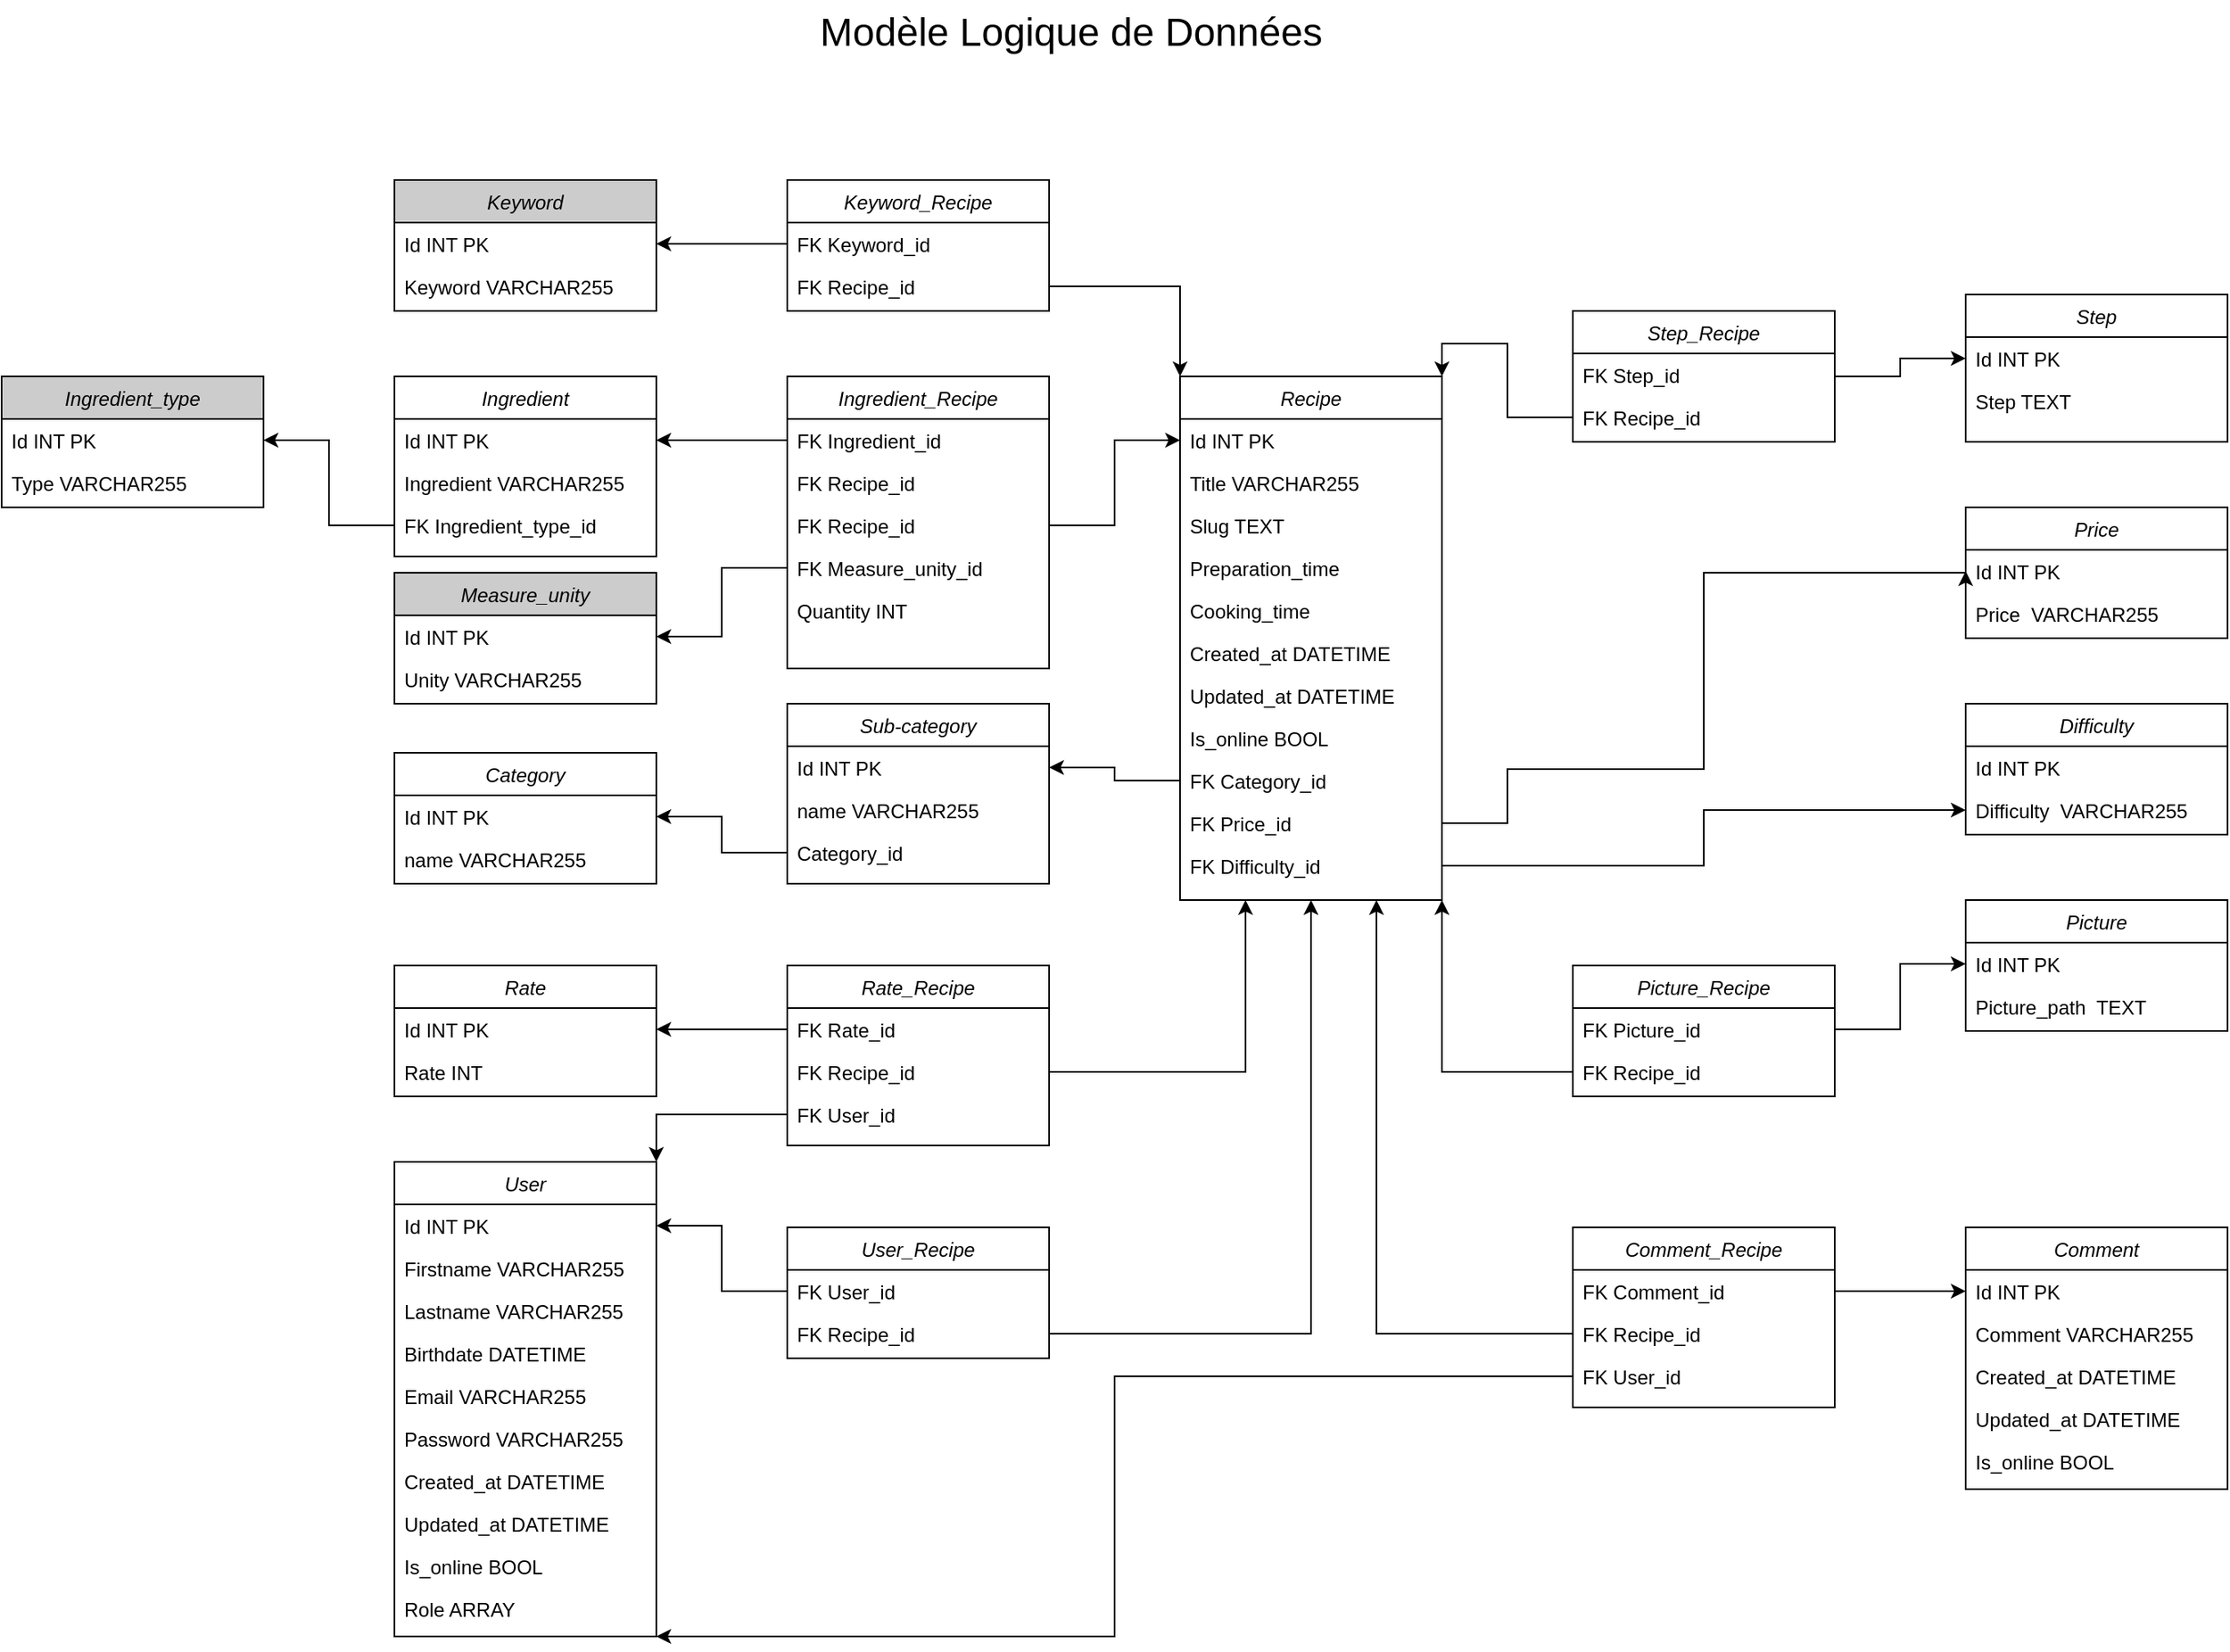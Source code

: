 <mxfile version="20.4.0" type="device"><diagram id="C5RBs43oDa-KdzZeNtuy" name="Page-1"><mxGraphModel dx="1356" dy="773" grid="1" gridSize="10" guides="1" tooltips="1" connect="1" arrows="1" fold="1" page="1" pageScale="1" pageWidth="1654" pageHeight="1169" math="0" shadow="0"><root><mxCell id="WIyWlLk6GJQsqaUBKTNV-0"/><mxCell id="WIyWlLk6GJQsqaUBKTNV-1" parent="WIyWlLk6GJQsqaUBKTNV-0"/><mxCell id="zkfFHV4jXpPFQw0GAbJ--0" value="Recipe" style="swimlane;fontStyle=2;align=center;verticalAlign=top;childLayout=stackLayout;horizontal=1;startSize=26;horizontalStack=0;resizeParent=1;resizeLast=0;collapsible=1;marginBottom=0;rounded=0;shadow=0;strokeWidth=1;" parent="WIyWlLk6GJQsqaUBKTNV-1" vertex="1"><mxGeometry x="867" y="260" width="160" height="320" as="geometry"><mxRectangle x="230" y="140" width="160" height="26" as="alternateBounds"/></mxGeometry></mxCell><mxCell id="zkfFHV4jXpPFQw0GAbJ--1" value="Id INT PK" style="text;align=left;verticalAlign=top;spacingLeft=4;spacingRight=4;overflow=hidden;rotatable=0;points=[[0,0.5],[1,0.5]];portConstraint=eastwest;" parent="zkfFHV4jXpPFQw0GAbJ--0" vertex="1"><mxGeometry y="26" width="160" height="26" as="geometry"/></mxCell><mxCell id="zkfFHV4jXpPFQw0GAbJ--2" value="Title VARCHAR255" style="text;align=left;verticalAlign=top;spacingLeft=4;spacingRight=4;overflow=hidden;rotatable=0;points=[[0,0.5],[1,0.5]];portConstraint=eastwest;rounded=0;shadow=0;html=0;" parent="zkfFHV4jXpPFQw0GAbJ--0" vertex="1"><mxGeometry y="52" width="160" height="26" as="geometry"/></mxCell><mxCell id="VMoItzBh297p-MbwALzk-0" value="Slug TEXT" style="text;align=left;verticalAlign=top;spacingLeft=4;spacingRight=4;overflow=hidden;rotatable=0;points=[[0,0.5],[1,0.5]];portConstraint=eastwest;rounded=0;shadow=0;html=0;" parent="zkfFHV4jXpPFQw0GAbJ--0" vertex="1"><mxGeometry y="78" width="160" height="26" as="geometry"/></mxCell><mxCell id="zkfFHV4jXpPFQw0GAbJ--3" value="Preparation_time" style="text;align=left;verticalAlign=top;spacingLeft=4;spacingRight=4;overflow=hidden;rotatable=0;points=[[0,0.5],[1,0.5]];portConstraint=eastwest;rounded=0;shadow=0;html=0;" parent="zkfFHV4jXpPFQw0GAbJ--0" vertex="1"><mxGeometry y="104" width="160" height="26" as="geometry"/></mxCell><mxCell id="2v7xpJXq7We-tKuu-vp9-10" value="Cooking_time&#10;" style="text;align=left;verticalAlign=top;spacingLeft=4;spacingRight=4;overflow=hidden;rotatable=0;points=[[0,0.5],[1,0.5]];portConstraint=eastwest;rounded=0;shadow=0;html=0;" parent="zkfFHV4jXpPFQw0GAbJ--0" vertex="1"><mxGeometry y="130" width="160" height="26" as="geometry"/></mxCell><mxCell id="zkfFHV4jXpPFQw0GAbJ--5" value="Created_at DATETIME" style="text;align=left;verticalAlign=top;spacingLeft=4;spacingRight=4;overflow=hidden;rotatable=0;points=[[0,0.5],[1,0.5]];portConstraint=eastwest;" parent="zkfFHV4jXpPFQw0GAbJ--0" vertex="1"><mxGeometry y="156" width="160" height="26" as="geometry"/></mxCell><mxCell id="K1oTixcRRgRi8YpfYjqn-0" value="Updated_at DATETIME" style="text;align=left;verticalAlign=top;spacingLeft=4;spacingRight=4;overflow=hidden;rotatable=0;points=[[0,0.5],[1,0.5]];portConstraint=eastwest;" parent="zkfFHV4jXpPFQw0GAbJ--0" vertex="1"><mxGeometry y="182" width="160" height="26" as="geometry"/></mxCell><mxCell id="K1oTixcRRgRi8YpfYjqn-1" value="Is_online BOOL" style="text;align=left;verticalAlign=top;spacingLeft=4;spacingRight=4;overflow=hidden;rotatable=0;points=[[0,0.5],[1,0.5]];portConstraint=eastwest;rounded=0;shadow=0;html=0;" parent="zkfFHV4jXpPFQw0GAbJ--0" vertex="1"><mxGeometry y="208" width="160" height="26" as="geometry"/></mxCell><mxCell id="K1oTixcRRgRi8YpfYjqn-5" value="FK Category_id" style="text;align=left;verticalAlign=top;spacingLeft=4;spacingRight=4;overflow=hidden;rotatable=0;points=[[0,0.5],[1,0.5]];portConstraint=eastwest;rounded=0;shadow=0;html=0;" parent="zkfFHV4jXpPFQw0GAbJ--0" vertex="1"><mxGeometry y="234" width="160" height="26" as="geometry"/></mxCell><mxCell id="K1oTixcRRgRi8YpfYjqn-4" value="FK Price_id" style="text;align=left;verticalAlign=top;spacingLeft=4;spacingRight=4;overflow=hidden;rotatable=0;points=[[0,0.5],[1,0.5]];portConstraint=eastwest;rounded=0;shadow=0;html=0;" parent="zkfFHV4jXpPFQw0GAbJ--0" vertex="1"><mxGeometry y="260" width="160" height="26" as="geometry"/></mxCell><mxCell id="VMoItzBh297p-MbwALzk-6" value="FK Difficulty_id" style="text;align=left;verticalAlign=top;spacingLeft=4;spacingRight=4;overflow=hidden;rotatable=0;points=[[0,0.5],[1,0.5]];portConstraint=eastwest;rounded=0;shadow=0;html=0;" parent="zkfFHV4jXpPFQw0GAbJ--0" vertex="1"><mxGeometry y="286" width="160" height="26" as="geometry"/></mxCell><mxCell id="K1oTixcRRgRi8YpfYjqn-6" value="Sub-category" style="swimlane;fontStyle=2;align=center;verticalAlign=top;childLayout=stackLayout;horizontal=1;startSize=26;horizontalStack=0;resizeParent=1;resizeLast=0;collapsible=1;marginBottom=0;rounded=0;shadow=0;strokeWidth=1;" parent="WIyWlLk6GJQsqaUBKTNV-1" vertex="1"><mxGeometry x="627" y="460" width="160" height="110" as="geometry"><mxRectangle x="230" y="140" width="160" height="26" as="alternateBounds"/></mxGeometry></mxCell><mxCell id="K1oTixcRRgRi8YpfYjqn-7" value="Id INT PK" style="text;align=left;verticalAlign=top;spacingLeft=4;spacingRight=4;overflow=hidden;rotatable=0;points=[[0,0.5],[1,0.5]];portConstraint=eastwest;" parent="K1oTixcRRgRi8YpfYjqn-6" vertex="1"><mxGeometry y="26" width="160" height="26" as="geometry"/></mxCell><mxCell id="K1oTixcRRgRi8YpfYjqn-8" value="name VARCHAR255" style="text;align=left;verticalAlign=top;spacingLeft=4;spacingRight=4;overflow=hidden;rotatable=0;points=[[0,0.5],[1,0.5]];portConstraint=eastwest;rounded=0;shadow=0;html=0;" parent="K1oTixcRRgRi8YpfYjqn-6" vertex="1"><mxGeometry y="52" width="160" height="26" as="geometry"/></mxCell><mxCell id="VMoItzBh297p-MbwALzk-8" value="Category_id" style="text;align=left;verticalAlign=top;spacingLeft=4;spacingRight=4;overflow=hidden;rotatable=0;points=[[0,0.5],[1,0.5]];portConstraint=eastwest;rounded=0;shadow=0;html=0;" parent="K1oTixcRRgRi8YpfYjqn-6" vertex="1"><mxGeometry y="78" width="160" height="26" as="geometry"/></mxCell><mxCell id="K1oTixcRRgRi8YpfYjqn-15" value="Step" style="swimlane;fontStyle=2;align=center;verticalAlign=top;childLayout=stackLayout;horizontal=1;startSize=26;horizontalStack=0;resizeParent=1;resizeLast=0;collapsible=1;marginBottom=0;rounded=0;shadow=0;strokeWidth=1;" parent="WIyWlLk6GJQsqaUBKTNV-1" vertex="1"><mxGeometry x="1347" y="210" width="160" height="90" as="geometry"><mxRectangle x="230" y="140" width="160" height="26" as="alternateBounds"/></mxGeometry></mxCell><mxCell id="K1oTixcRRgRi8YpfYjqn-16" value="Id INT PK" style="text;align=left;verticalAlign=top;spacingLeft=4;spacingRight=4;overflow=hidden;rotatable=0;points=[[0,0.5],[1,0.5]];portConstraint=eastwest;" parent="K1oTixcRRgRi8YpfYjqn-15" vertex="1"><mxGeometry y="26" width="160" height="26" as="geometry"/></mxCell><mxCell id="K1oTixcRRgRi8YpfYjqn-17" value="Step TEXT" style="text;align=left;verticalAlign=top;spacingLeft=4;spacingRight=4;overflow=hidden;rotatable=0;points=[[0,0.5],[1,0.5]];portConstraint=eastwest;rounded=0;shadow=0;html=0;" parent="K1oTixcRRgRi8YpfYjqn-15" vertex="1"><mxGeometry y="52" width="160" height="26" as="geometry"/></mxCell><mxCell id="K1oTixcRRgRi8YpfYjqn-20" value="Keyword" style="swimlane;fontStyle=2;align=center;verticalAlign=top;childLayout=stackLayout;horizontal=1;startSize=26;horizontalStack=0;resizeParent=1;resizeLast=0;collapsible=1;marginBottom=0;rounded=0;shadow=0;strokeWidth=1;fillColor=#CCCCCC;" parent="WIyWlLk6GJQsqaUBKTNV-1" vertex="1"><mxGeometry x="387" y="140" width="160" height="80" as="geometry"><mxRectangle x="230" y="140" width="160" height="26" as="alternateBounds"/></mxGeometry></mxCell><mxCell id="K1oTixcRRgRi8YpfYjqn-21" value="Id INT PK" style="text;align=left;verticalAlign=top;spacingLeft=4;spacingRight=4;overflow=hidden;rotatable=0;points=[[0,0.5],[1,0.5]];portConstraint=eastwest;" parent="K1oTixcRRgRi8YpfYjqn-20" vertex="1"><mxGeometry y="26" width="160" height="26" as="geometry"/></mxCell><mxCell id="K1oTixcRRgRi8YpfYjqn-22" value="Keyword VARCHAR255" style="text;align=left;verticalAlign=top;spacingLeft=4;spacingRight=4;overflow=hidden;rotatable=0;points=[[0,0.5],[1,0.5]];portConstraint=eastwest;rounded=0;shadow=0;html=0;" parent="K1oTixcRRgRi8YpfYjqn-20" vertex="1"><mxGeometry y="52" width="160" height="26" as="geometry"/></mxCell><mxCell id="K1oTixcRRgRi8YpfYjqn-25" value="Comment" style="swimlane;fontStyle=2;align=center;verticalAlign=top;childLayout=stackLayout;horizontal=1;startSize=26;horizontalStack=0;resizeParent=1;resizeLast=0;collapsible=1;marginBottom=0;rounded=0;shadow=0;strokeWidth=1;" parent="WIyWlLk6GJQsqaUBKTNV-1" vertex="1"><mxGeometry x="1347" y="780" width="160" height="160" as="geometry"><mxRectangle x="230" y="140" width="160" height="26" as="alternateBounds"/></mxGeometry></mxCell><mxCell id="K1oTixcRRgRi8YpfYjqn-26" value="Id INT PK" style="text;align=left;verticalAlign=top;spacingLeft=4;spacingRight=4;overflow=hidden;rotatable=0;points=[[0,0.5],[1,0.5]];portConstraint=eastwest;" parent="K1oTixcRRgRi8YpfYjqn-25" vertex="1"><mxGeometry y="26" width="160" height="26" as="geometry"/></mxCell><mxCell id="K1oTixcRRgRi8YpfYjqn-27" value="Comment VARCHAR255" style="text;align=left;verticalAlign=top;spacingLeft=4;spacingRight=4;overflow=hidden;rotatable=0;points=[[0,0.5],[1,0.5]];portConstraint=eastwest;rounded=0;shadow=0;html=0;" parent="K1oTixcRRgRi8YpfYjqn-25" vertex="1"><mxGeometry y="52" width="160" height="26" as="geometry"/></mxCell><mxCell id="K1oTixcRRgRi8YpfYjqn-28" value="Created_at DATETIME" style="text;align=left;verticalAlign=top;spacingLeft=4;spacingRight=4;overflow=hidden;rotatable=0;points=[[0,0.5],[1,0.5]];portConstraint=eastwest;" parent="K1oTixcRRgRi8YpfYjqn-25" vertex="1"><mxGeometry y="78" width="160" height="26" as="geometry"/></mxCell><mxCell id="K1oTixcRRgRi8YpfYjqn-29" value="Updated_at DATETIME" style="text;align=left;verticalAlign=top;spacingLeft=4;spacingRight=4;overflow=hidden;rotatable=0;points=[[0,0.5],[1,0.5]];portConstraint=eastwest;" parent="K1oTixcRRgRi8YpfYjqn-25" vertex="1"><mxGeometry y="104" width="160" height="26" as="geometry"/></mxCell><mxCell id="K1oTixcRRgRi8YpfYjqn-30" value="Is_online BOOL" style="text;align=left;verticalAlign=top;spacingLeft=4;spacingRight=4;overflow=hidden;rotatable=0;points=[[0,0.5],[1,0.5]];portConstraint=eastwest;" parent="K1oTixcRRgRi8YpfYjqn-25" vertex="1"><mxGeometry y="130" width="160" height="26" as="geometry"/></mxCell><mxCell id="on7SbUtGpIWwXK4uI-_y-0" value="User" style="swimlane;fontStyle=2;align=center;verticalAlign=top;childLayout=stackLayout;horizontal=1;startSize=26;horizontalStack=0;resizeParent=1;resizeLast=0;collapsible=1;marginBottom=0;rounded=0;shadow=0;strokeWidth=1;" parent="WIyWlLk6GJQsqaUBKTNV-1" vertex="1"><mxGeometry x="387" y="740" width="160" height="290" as="geometry"><mxRectangle x="230" y="140" width="160" height="26" as="alternateBounds"/></mxGeometry></mxCell><mxCell id="on7SbUtGpIWwXK4uI-_y-1" value="Id INT PK" style="text;align=left;verticalAlign=top;spacingLeft=4;spacingRight=4;overflow=hidden;rotatable=0;points=[[0,0.5],[1,0.5]];portConstraint=eastwest;" parent="on7SbUtGpIWwXK4uI-_y-0" vertex="1"><mxGeometry y="26" width="160" height="26" as="geometry"/></mxCell><mxCell id="on7SbUtGpIWwXK4uI-_y-2" value="Firstname VARCHAR255" style="text;align=left;verticalAlign=top;spacingLeft=4;spacingRight=4;overflow=hidden;rotatable=0;points=[[0,0.5],[1,0.5]];portConstraint=eastwest;rounded=0;shadow=0;html=0;" parent="on7SbUtGpIWwXK4uI-_y-0" vertex="1"><mxGeometry y="52" width="160" height="26" as="geometry"/></mxCell><mxCell id="on7SbUtGpIWwXK4uI-_y-3" value="Lastname VARCHAR255" style="text;align=left;verticalAlign=top;spacingLeft=4;spacingRight=4;overflow=hidden;rotatable=0;points=[[0,0.5],[1,0.5]];portConstraint=eastwest;rounded=0;shadow=0;html=0;" parent="on7SbUtGpIWwXK4uI-_y-0" vertex="1"><mxGeometry y="78" width="160" height="26" as="geometry"/></mxCell><mxCell id="on7SbUtGpIWwXK4uI-_y-4" value="Birthdate DATETIME" style="text;align=left;verticalAlign=top;spacingLeft=4;spacingRight=4;overflow=hidden;rotatable=0;points=[[0,0.5],[1,0.5]];portConstraint=eastwest;" parent="on7SbUtGpIWwXK4uI-_y-0" vertex="1"><mxGeometry y="104" width="160" height="26" as="geometry"/></mxCell><mxCell id="on7SbUtGpIWwXK4uI-_y-5" value="Email VARCHAR255" style="text;align=left;verticalAlign=top;spacingLeft=4;spacingRight=4;overflow=hidden;rotatable=0;points=[[0,0.5],[1,0.5]];portConstraint=eastwest;" parent="on7SbUtGpIWwXK4uI-_y-0" vertex="1"><mxGeometry y="130" width="160" height="26" as="geometry"/></mxCell><mxCell id="on7SbUtGpIWwXK4uI-_y-6" value="Password VARCHAR255" style="text;align=left;verticalAlign=top;spacingLeft=4;spacingRight=4;overflow=hidden;rotatable=0;points=[[0,0.5],[1,0.5]];portConstraint=eastwest;rounded=0;shadow=0;html=0;" parent="on7SbUtGpIWwXK4uI-_y-0" vertex="1"><mxGeometry y="156" width="160" height="26" as="geometry"/></mxCell><mxCell id="on7SbUtGpIWwXK4uI-_y-9" value="Created_at DATETIME" style="text;align=left;verticalAlign=top;spacingLeft=4;spacingRight=4;overflow=hidden;rotatable=0;points=[[0,0.5],[1,0.5]];portConstraint=eastwest;" parent="on7SbUtGpIWwXK4uI-_y-0" vertex="1"><mxGeometry y="182" width="160" height="26" as="geometry"/></mxCell><mxCell id="on7SbUtGpIWwXK4uI-_y-10" value="Updated_at DATETIME" style="text;align=left;verticalAlign=top;spacingLeft=4;spacingRight=4;overflow=hidden;rotatable=0;points=[[0,0.5],[1,0.5]];portConstraint=eastwest;" parent="on7SbUtGpIWwXK4uI-_y-0" vertex="1"><mxGeometry y="208" width="160" height="26" as="geometry"/></mxCell><mxCell id="on7SbUtGpIWwXK4uI-_y-7" value="Is_online BOOL" style="text;align=left;verticalAlign=top;spacingLeft=4;spacingRight=4;overflow=hidden;rotatable=0;points=[[0,0.5],[1,0.5]];portConstraint=eastwest;rounded=0;shadow=0;html=0;" parent="on7SbUtGpIWwXK4uI-_y-0" vertex="1"><mxGeometry y="234" width="160" height="26" as="geometry"/></mxCell><mxCell id="on7SbUtGpIWwXK4uI-_y-11" value="Role ARRAY" style="text;align=left;verticalAlign=top;spacingLeft=4;spacingRight=4;overflow=hidden;rotatable=0;points=[[0,0.5],[1,0.5]];portConstraint=eastwest;rounded=0;shadow=0;html=0;" parent="on7SbUtGpIWwXK4uI-_y-0" vertex="1"><mxGeometry y="260" width="160" height="26" as="geometry"/></mxCell><mxCell id="on7SbUtGpIWwXK4uI-_y-12" value="Price" style="swimlane;fontStyle=2;align=center;verticalAlign=top;childLayout=stackLayout;horizontal=1;startSize=26;horizontalStack=0;resizeParent=1;resizeLast=0;collapsible=1;marginBottom=0;rounded=0;shadow=0;strokeWidth=1;" parent="WIyWlLk6GJQsqaUBKTNV-1" vertex="1"><mxGeometry x="1347" y="340" width="160" height="80" as="geometry"><mxRectangle x="230" y="140" width="160" height="26" as="alternateBounds"/></mxGeometry></mxCell><mxCell id="on7SbUtGpIWwXK4uI-_y-13" value="Id INT PK" style="text;align=left;verticalAlign=top;spacingLeft=4;spacingRight=4;overflow=hidden;rotatable=0;points=[[0,0.5],[1,0.5]];portConstraint=eastwest;" parent="on7SbUtGpIWwXK4uI-_y-12" vertex="1"><mxGeometry y="26" width="160" height="26" as="geometry"/></mxCell><mxCell id="on7SbUtGpIWwXK4uI-_y-14" value="Price  VARCHAR255" style="text;align=left;verticalAlign=top;spacingLeft=4;spacingRight=4;overflow=hidden;rotatable=0;points=[[0,0.5],[1,0.5]];portConstraint=eastwest;rounded=0;shadow=0;html=0;" parent="on7SbUtGpIWwXK4uI-_y-12" vertex="1"><mxGeometry y="52" width="160" height="26" as="geometry"/></mxCell><mxCell id="on7SbUtGpIWwXK4uI-_y-18" value="Difficulty" style="swimlane;fontStyle=2;align=center;verticalAlign=top;childLayout=stackLayout;horizontal=1;startSize=26;horizontalStack=0;resizeParent=1;resizeLast=0;collapsible=1;marginBottom=0;rounded=0;shadow=0;strokeWidth=1;" parent="WIyWlLk6GJQsqaUBKTNV-1" vertex="1"><mxGeometry x="1347" y="460" width="160" height="80" as="geometry"><mxRectangle x="230" y="140" width="160" height="26" as="alternateBounds"/></mxGeometry></mxCell><mxCell id="on7SbUtGpIWwXK4uI-_y-19" value="Id INT PK" style="text;align=left;verticalAlign=top;spacingLeft=4;spacingRight=4;overflow=hidden;rotatable=0;points=[[0,0.5],[1,0.5]];portConstraint=eastwest;" parent="on7SbUtGpIWwXK4uI-_y-18" vertex="1"><mxGeometry y="26" width="160" height="26" as="geometry"/></mxCell><mxCell id="on7SbUtGpIWwXK4uI-_y-20" value="Difficulty  VARCHAR255" style="text;align=left;verticalAlign=top;spacingLeft=4;spacingRight=4;overflow=hidden;rotatable=0;points=[[0,0.5],[1,0.5]];portConstraint=eastwest;rounded=0;shadow=0;html=0;" parent="on7SbUtGpIWwXK4uI-_y-18" vertex="1"><mxGeometry y="52" width="160" height="26" as="geometry"/></mxCell><mxCell id="on7SbUtGpIWwXK4uI-_y-21" value="Ingredient" style="swimlane;fontStyle=2;align=center;verticalAlign=top;childLayout=stackLayout;horizontal=1;startSize=26;horizontalStack=0;resizeParent=1;resizeLast=0;collapsible=1;marginBottom=0;rounded=0;shadow=0;strokeWidth=1;" parent="WIyWlLk6GJQsqaUBKTNV-1" vertex="1"><mxGeometry x="387" y="260" width="160" height="110" as="geometry"><mxRectangle x="230" y="140" width="160" height="26" as="alternateBounds"/></mxGeometry></mxCell><mxCell id="on7SbUtGpIWwXK4uI-_y-22" value="Id INT PK" style="text;align=left;verticalAlign=top;spacingLeft=4;spacingRight=4;overflow=hidden;rotatable=0;points=[[0,0.5],[1,0.5]];portConstraint=eastwest;" parent="on7SbUtGpIWwXK4uI-_y-21" vertex="1"><mxGeometry y="26" width="160" height="26" as="geometry"/></mxCell><mxCell id="on7SbUtGpIWwXK4uI-_y-23" value="Ingredient VARCHAR255" style="text;align=left;verticalAlign=top;spacingLeft=4;spacingRight=4;overflow=hidden;rotatable=0;points=[[0,0.5],[1,0.5]];portConstraint=eastwest;rounded=0;shadow=0;html=0;" parent="on7SbUtGpIWwXK4uI-_y-21" vertex="1"><mxGeometry y="52" width="160" height="26" as="geometry"/></mxCell><mxCell id="2v7xpJXq7We-tKuu-vp9-7" value="FK Ingredient_type_id" style="text;align=left;verticalAlign=top;spacingLeft=4;spacingRight=4;overflow=hidden;rotatable=0;points=[[0,0.5],[1,0.5]];portConstraint=eastwest;rounded=0;shadow=0;html=0;" parent="on7SbUtGpIWwXK4uI-_y-21" vertex="1"><mxGeometry y="78" width="160" height="26" as="geometry"/></mxCell><mxCell id="on7SbUtGpIWwXK4uI-_y-24" value="Rate" style="swimlane;fontStyle=2;align=center;verticalAlign=top;childLayout=stackLayout;horizontal=1;startSize=26;horizontalStack=0;resizeParent=1;resizeLast=0;collapsible=1;marginBottom=0;rounded=0;shadow=0;strokeWidth=1;" parent="WIyWlLk6GJQsqaUBKTNV-1" vertex="1"><mxGeometry x="387" y="620" width="160" height="80" as="geometry"><mxRectangle x="230" y="140" width="160" height="26" as="alternateBounds"/></mxGeometry></mxCell><mxCell id="on7SbUtGpIWwXK4uI-_y-25" value="Id INT PK" style="text;align=left;verticalAlign=top;spacingLeft=4;spacingRight=4;overflow=hidden;rotatable=0;points=[[0,0.5],[1,0.5]];portConstraint=eastwest;" parent="on7SbUtGpIWwXK4uI-_y-24" vertex="1"><mxGeometry y="26" width="160" height="26" as="geometry"/></mxCell><mxCell id="on7SbUtGpIWwXK4uI-_y-26" value="Rate INT" style="text;align=left;verticalAlign=top;spacingLeft=4;spacingRight=4;overflow=hidden;rotatable=0;points=[[0,0.5],[1,0.5]];portConstraint=eastwest;rounded=0;shadow=0;html=0;" parent="on7SbUtGpIWwXK4uI-_y-24" vertex="1"><mxGeometry y="52" width="160" height="26" as="geometry"/></mxCell><mxCell id="on7SbUtGpIWwXK4uI-_y-28" style="edgeStyle=orthogonalEdgeStyle;rounded=0;orthogonalLoop=1;jettySize=auto;html=1;exitX=1;exitY=0.5;exitDx=0;exitDy=0;" parent="WIyWlLk6GJQsqaUBKTNV-1" source="VMoItzBh297p-MbwALzk-6" target="on7SbUtGpIWwXK4uI-_y-20" edge="1"><mxGeometry relative="1" as="geometry"/></mxCell><mxCell id="on7SbUtGpIWwXK4uI-_y-29" style="edgeStyle=orthogonalEdgeStyle;rounded=0;orthogonalLoop=1;jettySize=auto;html=1;exitX=1;exitY=0.5;exitDx=0;exitDy=0;entryX=0;entryY=0.5;entryDx=0;entryDy=0;" parent="WIyWlLk6GJQsqaUBKTNV-1" source="K1oTixcRRgRi8YpfYjqn-4" target="on7SbUtGpIWwXK4uI-_y-13" edge="1"><mxGeometry relative="1" as="geometry"><mxPoint x="1057" y="460" as="sourcePoint"/><mxPoint x="1277" y="390" as="targetPoint"/><Array as="points"><mxPoint x="1067" y="533"/><mxPoint x="1067" y="500"/><mxPoint x="1187" y="500"/><mxPoint x="1187" y="380"/></Array></mxGeometry></mxCell><mxCell id="on7SbUtGpIWwXK4uI-_y-30" value="User_Recipe" style="swimlane;fontStyle=2;align=center;verticalAlign=top;childLayout=stackLayout;horizontal=1;startSize=26;horizontalStack=0;resizeParent=1;resizeLast=0;collapsible=1;marginBottom=0;rounded=0;shadow=0;strokeWidth=1;" parent="WIyWlLk6GJQsqaUBKTNV-1" vertex="1"><mxGeometry x="627" y="780" width="160" height="80" as="geometry"><mxRectangle x="230" y="140" width="160" height="26" as="alternateBounds"/></mxGeometry></mxCell><mxCell id="on7SbUtGpIWwXK4uI-_y-31" value="FK User_id" style="text;align=left;verticalAlign=top;spacingLeft=4;spacingRight=4;overflow=hidden;rotatable=0;points=[[0,0.5],[1,0.5]];portConstraint=eastwest;" parent="on7SbUtGpIWwXK4uI-_y-30" vertex="1"><mxGeometry y="26" width="160" height="26" as="geometry"/></mxCell><mxCell id="on7SbUtGpIWwXK4uI-_y-32" value="FK Recipe_id" style="text;align=left;verticalAlign=top;spacingLeft=4;spacingRight=4;overflow=hidden;rotatable=0;points=[[0,0.5],[1,0.5]];portConstraint=eastwest;rounded=0;shadow=0;html=0;" parent="on7SbUtGpIWwXK4uI-_y-30" vertex="1"><mxGeometry y="52" width="160" height="26" as="geometry"/></mxCell><mxCell id="on7SbUtGpIWwXK4uI-_y-35" value="Comment_Recipe" style="swimlane;fontStyle=2;align=center;verticalAlign=top;childLayout=stackLayout;horizontal=1;startSize=26;horizontalStack=0;resizeParent=1;resizeLast=0;collapsible=1;marginBottom=0;rounded=0;shadow=0;strokeWidth=1;" parent="WIyWlLk6GJQsqaUBKTNV-1" vertex="1"><mxGeometry x="1107" y="780" width="160" height="110" as="geometry"><mxRectangle x="230" y="140" width="160" height="26" as="alternateBounds"/></mxGeometry></mxCell><mxCell id="on7SbUtGpIWwXK4uI-_y-36" value="FK Comment_id" style="text;align=left;verticalAlign=top;spacingLeft=4;spacingRight=4;overflow=hidden;rotatable=0;points=[[0,0.5],[1,0.5]];portConstraint=eastwest;" parent="on7SbUtGpIWwXK4uI-_y-35" vertex="1"><mxGeometry y="26" width="160" height="26" as="geometry"/></mxCell><mxCell id="on7SbUtGpIWwXK4uI-_y-37" value="FK Recipe_id" style="text;align=left;verticalAlign=top;spacingLeft=4;spacingRight=4;overflow=hidden;rotatable=0;points=[[0,0.5],[1,0.5]];portConstraint=eastwest;rounded=0;shadow=0;html=0;" parent="on7SbUtGpIWwXK4uI-_y-35" vertex="1"><mxGeometry y="52" width="160" height="26" as="geometry"/></mxCell><mxCell id="VMoItzBh297p-MbwALzk-27" value="FK User_id" style="text;align=left;verticalAlign=top;spacingLeft=4;spacingRight=4;overflow=hidden;rotatable=0;points=[[0,0.5],[1,0.5]];portConstraint=eastwest;rounded=0;shadow=0;html=0;" parent="on7SbUtGpIWwXK4uI-_y-35" vertex="1"><mxGeometry y="78" width="160" height="26" as="geometry"/></mxCell><mxCell id="on7SbUtGpIWwXK4uI-_y-38" style="edgeStyle=orthogonalEdgeStyle;rounded=0;orthogonalLoop=1;jettySize=auto;html=1;exitX=1;exitY=0.5;exitDx=0;exitDy=0;entryX=0;entryY=0.5;entryDx=0;entryDy=0;" parent="WIyWlLk6GJQsqaUBKTNV-1" source="on7SbUtGpIWwXK4uI-_y-36" target="K1oTixcRRgRi8YpfYjqn-26" edge="1"><mxGeometry relative="1" as="geometry"/></mxCell><mxCell id="on7SbUtGpIWwXK4uI-_y-39" style="edgeStyle=orthogonalEdgeStyle;rounded=0;orthogonalLoop=1;jettySize=auto;html=1;exitX=0;exitY=0.5;exitDx=0;exitDy=0;entryX=0.75;entryY=1;entryDx=0;entryDy=0;" parent="WIyWlLk6GJQsqaUBKTNV-1" source="on7SbUtGpIWwXK4uI-_y-37" target="zkfFHV4jXpPFQw0GAbJ--0" edge="1"><mxGeometry relative="1" as="geometry"/></mxCell><mxCell id="on7SbUtGpIWwXK4uI-_y-40" value="Rate_Recipe" style="swimlane;fontStyle=2;align=center;verticalAlign=top;childLayout=stackLayout;horizontal=1;startSize=26;horizontalStack=0;resizeParent=1;resizeLast=0;collapsible=1;marginBottom=0;rounded=0;shadow=0;strokeWidth=1;" parent="WIyWlLk6GJQsqaUBKTNV-1" vertex="1"><mxGeometry x="627" y="620" width="160" height="110" as="geometry"><mxRectangle x="230" y="140" width="160" height="26" as="alternateBounds"/></mxGeometry></mxCell><mxCell id="on7SbUtGpIWwXK4uI-_y-41" value="FK Rate_id" style="text;align=left;verticalAlign=top;spacingLeft=4;spacingRight=4;overflow=hidden;rotatable=0;points=[[0,0.5],[1,0.5]];portConstraint=eastwest;" parent="on7SbUtGpIWwXK4uI-_y-40" vertex="1"><mxGeometry y="26" width="160" height="26" as="geometry"/></mxCell><mxCell id="on7SbUtGpIWwXK4uI-_y-42" value="FK Recipe_id" style="text;align=left;verticalAlign=top;spacingLeft=4;spacingRight=4;overflow=hidden;rotatable=0;points=[[0,0.5],[1,0.5]];portConstraint=eastwest;rounded=0;shadow=0;html=0;" parent="on7SbUtGpIWwXK4uI-_y-40" vertex="1"><mxGeometry y="52" width="160" height="26" as="geometry"/></mxCell><mxCell id="VMoItzBh297p-MbwALzk-12" value="FK User_id" style="text;align=left;verticalAlign=top;spacingLeft=4;spacingRight=4;overflow=hidden;rotatable=0;points=[[0,0.5],[1,0.5]];portConstraint=eastwest;rounded=0;shadow=0;html=0;" parent="on7SbUtGpIWwXK4uI-_y-40" vertex="1"><mxGeometry y="78" width="160" height="26" as="geometry"/></mxCell><mxCell id="on7SbUtGpIWwXK4uI-_y-45" style="edgeStyle=orthogonalEdgeStyle;rounded=0;orthogonalLoop=1;jettySize=auto;html=1;exitX=1;exitY=0.5;exitDx=0;exitDy=0;entryX=0.25;entryY=1;entryDx=0;entryDy=0;" parent="WIyWlLk6GJQsqaUBKTNV-1" source="on7SbUtGpIWwXK4uI-_y-42" target="zkfFHV4jXpPFQw0GAbJ--0" edge="1"><mxGeometry relative="1" as="geometry"/></mxCell><mxCell id="on7SbUtGpIWwXK4uI-_y-46" style="edgeStyle=orthogonalEdgeStyle;rounded=0;orthogonalLoop=1;jettySize=auto;html=1;exitX=0;exitY=0.5;exitDx=0;exitDy=0;entryX=1;entryY=0.5;entryDx=0;entryDy=0;" parent="WIyWlLk6GJQsqaUBKTNV-1" source="on7SbUtGpIWwXK4uI-_y-41" target="on7SbUtGpIWwXK4uI-_y-25" edge="1"><mxGeometry relative="1" as="geometry"/></mxCell><mxCell id="on7SbUtGpIWwXK4uI-_y-47" value="Ingredient_Recipe" style="swimlane;fontStyle=2;align=center;verticalAlign=top;childLayout=stackLayout;horizontal=1;startSize=26;horizontalStack=0;resizeParent=1;resizeLast=0;collapsible=1;marginBottom=0;rounded=0;shadow=0;strokeWidth=1;" parent="WIyWlLk6GJQsqaUBKTNV-1" vertex="1"><mxGeometry x="627" y="260" width="160" height="178.5" as="geometry"><mxRectangle x="230" y="140" width="160" height="26" as="alternateBounds"/></mxGeometry></mxCell><mxCell id="on7SbUtGpIWwXK4uI-_y-48" value="FK Ingredient_id" style="text;align=left;verticalAlign=top;spacingLeft=4;spacingRight=4;overflow=hidden;rotatable=0;points=[[0,0.5],[1,0.5]];portConstraint=eastwest;" parent="on7SbUtGpIWwXK4uI-_y-47" vertex="1"><mxGeometry y="26" width="160" height="26" as="geometry"/></mxCell><mxCell id="2v7xpJXq7We-tKuu-vp9-3" value="FK Recipe_id" style="text;align=left;verticalAlign=top;spacingLeft=4;spacingRight=4;overflow=hidden;rotatable=0;points=[[0,0.5],[1,0.5]];portConstraint=eastwest;rounded=0;shadow=0;html=0;" parent="on7SbUtGpIWwXK4uI-_y-47" vertex="1"><mxGeometry y="52" width="160" height="26" as="geometry"/></mxCell><mxCell id="on7SbUtGpIWwXK4uI-_y-49" value="FK Recipe_id" style="text;align=left;verticalAlign=top;spacingLeft=4;spacingRight=4;overflow=hidden;rotatable=0;points=[[0,0.5],[1,0.5]];portConstraint=eastwest;rounded=0;shadow=0;html=0;" parent="on7SbUtGpIWwXK4uI-_y-47" vertex="1"><mxGeometry y="78" width="160" height="26" as="geometry"/></mxCell><mxCell id="on7SbUtGpIWwXK4uI-_y-54" value="FK Measure_unity_id" style="text;align=left;verticalAlign=top;spacingLeft=4;spacingRight=4;overflow=hidden;rotatable=0;points=[[0,0.5],[1,0.5]];portConstraint=eastwest;rounded=0;shadow=0;html=0;" parent="on7SbUtGpIWwXK4uI-_y-47" vertex="1"><mxGeometry y="104" width="160" height="26" as="geometry"/></mxCell><mxCell id="on7SbUtGpIWwXK4uI-_y-53" value="Quantity INT" style="text;align=left;verticalAlign=top;spacingLeft=4;spacingRight=4;overflow=hidden;rotatable=0;points=[[0,0.5],[1,0.5]];portConstraint=eastwest;rounded=0;shadow=0;html=0;" parent="on7SbUtGpIWwXK4uI-_y-47" vertex="1"><mxGeometry y="130" width="160" height="26" as="geometry"/></mxCell><mxCell id="on7SbUtGpIWwXK4uI-_y-55" value="Measure_unity" style="swimlane;fontStyle=2;align=center;verticalAlign=top;childLayout=stackLayout;horizontal=1;startSize=26;horizontalStack=0;resizeParent=1;resizeLast=0;collapsible=1;marginBottom=0;rounded=0;shadow=0;strokeWidth=1;fillColor=#CCCCCC;" parent="WIyWlLk6GJQsqaUBKTNV-1" vertex="1"><mxGeometry x="387" y="380" width="160" height="80" as="geometry"><mxRectangle x="230" y="140" width="160" height="26" as="alternateBounds"/></mxGeometry></mxCell><mxCell id="on7SbUtGpIWwXK4uI-_y-56" value="Id INT PK" style="text;align=left;verticalAlign=top;spacingLeft=4;spacingRight=4;overflow=hidden;rotatable=0;points=[[0,0.5],[1,0.5]];portConstraint=eastwest;" parent="on7SbUtGpIWwXK4uI-_y-55" vertex="1"><mxGeometry y="26" width="160" height="26" as="geometry"/></mxCell><mxCell id="on7SbUtGpIWwXK4uI-_y-57" value="Unity VARCHAR255" style="text;align=left;verticalAlign=top;spacingLeft=4;spacingRight=4;overflow=hidden;rotatable=0;points=[[0,0.5],[1,0.5]];portConstraint=eastwest;rounded=0;shadow=0;html=0;" parent="on7SbUtGpIWwXK4uI-_y-55" vertex="1"><mxGeometry y="52" width="160" height="26" as="geometry"/></mxCell><mxCell id="on7SbUtGpIWwXK4uI-_y-58" style="edgeStyle=orthogonalEdgeStyle;rounded=0;orthogonalLoop=1;jettySize=auto;html=1;entryX=1;entryY=0.5;entryDx=0;entryDy=0;" parent="WIyWlLk6GJQsqaUBKTNV-1" source="on7SbUtGpIWwXK4uI-_y-48" target="on7SbUtGpIWwXK4uI-_y-22" edge="1"><mxGeometry relative="1" as="geometry"/></mxCell><mxCell id="on7SbUtGpIWwXK4uI-_y-59" style="edgeStyle=orthogonalEdgeStyle;rounded=0;orthogonalLoop=1;jettySize=auto;html=1;entryX=1;entryY=0.5;entryDx=0;entryDy=0;" parent="WIyWlLk6GJQsqaUBKTNV-1" source="on7SbUtGpIWwXK4uI-_y-54" target="on7SbUtGpIWwXK4uI-_y-56" edge="1"><mxGeometry relative="1" as="geometry"/></mxCell><mxCell id="on7SbUtGpIWwXK4uI-_y-60" value="Keyword_Recipe" style="swimlane;fontStyle=2;align=center;verticalAlign=top;childLayout=stackLayout;horizontal=1;startSize=26;horizontalStack=0;resizeParent=1;resizeLast=0;collapsible=1;marginBottom=0;rounded=0;shadow=0;strokeWidth=1;" parent="WIyWlLk6GJQsqaUBKTNV-1" vertex="1"><mxGeometry x="627" y="140" width="160" height="80" as="geometry"><mxRectangle x="230" y="140" width="160" height="26" as="alternateBounds"/></mxGeometry></mxCell><mxCell id="on7SbUtGpIWwXK4uI-_y-61" value="FK Keyword_id" style="text;align=left;verticalAlign=top;spacingLeft=4;spacingRight=4;overflow=hidden;rotatable=0;points=[[0,0.5],[1,0.5]];portConstraint=eastwest;" parent="on7SbUtGpIWwXK4uI-_y-60" vertex="1"><mxGeometry y="26" width="160" height="26" as="geometry"/></mxCell><mxCell id="on7SbUtGpIWwXK4uI-_y-62" value="FK Recipe_id" style="text;align=left;verticalAlign=top;spacingLeft=4;spacingRight=4;overflow=hidden;rotatable=0;points=[[0,0.5],[1,0.5]];portConstraint=eastwest;rounded=0;shadow=0;html=0;" parent="on7SbUtGpIWwXK4uI-_y-60" vertex="1"><mxGeometry y="52" width="160" height="26" as="geometry"/></mxCell><mxCell id="on7SbUtGpIWwXK4uI-_y-63" style="edgeStyle=orthogonalEdgeStyle;rounded=0;orthogonalLoop=1;jettySize=auto;html=1;entryX=1;entryY=0.5;entryDx=0;entryDy=0;" parent="WIyWlLk6GJQsqaUBKTNV-1" source="on7SbUtGpIWwXK4uI-_y-61" target="K1oTixcRRgRi8YpfYjqn-21" edge="1"><mxGeometry relative="1" as="geometry"/></mxCell><mxCell id="on7SbUtGpIWwXK4uI-_y-64" style="edgeStyle=orthogonalEdgeStyle;rounded=0;orthogonalLoop=1;jettySize=auto;html=1;entryX=0;entryY=0;entryDx=0;entryDy=0;" parent="WIyWlLk6GJQsqaUBKTNV-1" source="on7SbUtGpIWwXK4uI-_y-62" target="zkfFHV4jXpPFQw0GAbJ--0" edge="1"><mxGeometry relative="1" as="geometry"/></mxCell><mxCell id="2v7xpJXq7We-tKuu-vp9-0" style="edgeStyle=orthogonalEdgeStyle;rounded=0;orthogonalLoop=1;jettySize=auto;html=1;entryX=1;entryY=0.5;entryDx=0;entryDy=0;" parent="WIyWlLk6GJQsqaUBKTNV-1" source="on7SbUtGpIWwXK4uI-_y-31" target="on7SbUtGpIWwXK4uI-_y-1" edge="1"><mxGeometry relative="1" as="geometry"/></mxCell><mxCell id="2v7xpJXq7We-tKuu-vp9-2" style="edgeStyle=orthogonalEdgeStyle;rounded=0;orthogonalLoop=1;jettySize=auto;html=1;entryX=0;entryY=0.5;entryDx=0;entryDy=0;" parent="WIyWlLk6GJQsqaUBKTNV-1" source="on7SbUtGpIWwXK4uI-_y-49" target="zkfFHV4jXpPFQw0GAbJ--1" edge="1"><mxGeometry relative="1" as="geometry"/></mxCell><mxCell id="2v7xpJXq7We-tKuu-vp9-4" value="Ingredient_type" style="swimlane;fontStyle=2;align=center;verticalAlign=top;childLayout=stackLayout;horizontal=1;startSize=26;horizontalStack=0;resizeParent=1;resizeLast=0;collapsible=1;marginBottom=0;rounded=0;shadow=0;strokeWidth=1;fillColor=#CCCCCC;" parent="WIyWlLk6GJQsqaUBKTNV-1" vertex="1"><mxGeometry x="147" y="260" width="160" height="80" as="geometry"><mxRectangle x="230" y="140" width="160" height="26" as="alternateBounds"/></mxGeometry></mxCell><mxCell id="2v7xpJXq7We-tKuu-vp9-5" value="Id INT PK" style="text;align=left;verticalAlign=top;spacingLeft=4;spacingRight=4;overflow=hidden;rotatable=0;points=[[0,0.5],[1,0.5]];portConstraint=eastwest;" parent="2v7xpJXq7We-tKuu-vp9-4" vertex="1"><mxGeometry y="26" width="160" height="26" as="geometry"/></mxCell><mxCell id="2v7xpJXq7We-tKuu-vp9-6" value="Type VARCHAR255" style="text;align=left;verticalAlign=top;spacingLeft=4;spacingRight=4;overflow=hidden;rotatable=0;points=[[0,0.5],[1,0.5]];portConstraint=eastwest;rounded=0;shadow=0;html=0;" parent="2v7xpJXq7We-tKuu-vp9-4" vertex="1"><mxGeometry y="52" width="160" height="26" as="geometry"/></mxCell><mxCell id="2v7xpJXq7We-tKuu-vp9-8" style="edgeStyle=orthogonalEdgeStyle;rounded=0;orthogonalLoop=1;jettySize=auto;html=1;entryX=1;entryY=0.5;entryDx=0;entryDy=0;" parent="WIyWlLk6GJQsqaUBKTNV-1" source="2v7xpJXq7We-tKuu-vp9-7" target="2v7xpJXq7We-tKuu-vp9-5" edge="1"><mxGeometry relative="1" as="geometry"/></mxCell><mxCell id="2v7xpJXq7We-tKuu-vp9-9" style="edgeStyle=orthogonalEdgeStyle;rounded=0;orthogonalLoop=1;jettySize=auto;html=1;entryX=0.5;entryY=1;entryDx=0;entryDy=0;" parent="WIyWlLk6GJQsqaUBKTNV-1" source="on7SbUtGpIWwXK4uI-_y-32" target="zkfFHV4jXpPFQw0GAbJ--0" edge="1"><mxGeometry relative="1" as="geometry"/></mxCell><mxCell id="VMoItzBh297p-MbwALzk-4" style="edgeStyle=orthogonalEdgeStyle;rounded=0;orthogonalLoop=1;jettySize=auto;html=1;entryX=0;entryY=0.5;entryDx=0;entryDy=0;" parent="WIyWlLk6GJQsqaUBKTNV-1" source="VMoItzBh297p-MbwALzk-1" target="K1oTixcRRgRi8YpfYjqn-16" edge="1"><mxGeometry relative="1" as="geometry"/></mxCell><mxCell id="VMoItzBh297p-MbwALzk-1" value="Step_Recipe" style="swimlane;fontStyle=2;align=center;verticalAlign=top;childLayout=stackLayout;horizontal=1;startSize=26;horizontalStack=0;resizeParent=1;resizeLast=0;collapsible=1;marginBottom=0;rounded=0;shadow=0;strokeWidth=1;" parent="WIyWlLk6GJQsqaUBKTNV-1" vertex="1"><mxGeometry x="1107" y="220" width="160" height="80" as="geometry"><mxRectangle x="230" y="140" width="160" height="26" as="alternateBounds"/></mxGeometry></mxCell><mxCell id="VMoItzBh297p-MbwALzk-2" value="FK Step_id" style="text;align=left;verticalAlign=top;spacingLeft=4;spacingRight=4;overflow=hidden;rotatable=0;points=[[0,0.5],[1,0.5]];portConstraint=eastwest;" parent="VMoItzBh297p-MbwALzk-1" vertex="1"><mxGeometry y="26" width="160" height="26" as="geometry"/></mxCell><mxCell id="VMoItzBh297p-MbwALzk-3" value="FK Recipe_id" style="text;align=left;verticalAlign=top;spacingLeft=4;spacingRight=4;overflow=hidden;rotatable=0;points=[[0,0.5],[1,0.5]];portConstraint=eastwest;rounded=0;shadow=0;html=0;" parent="VMoItzBh297p-MbwALzk-1" vertex="1"><mxGeometry y="52" width="160" height="26" as="geometry"/></mxCell><mxCell id="VMoItzBh297p-MbwALzk-5" style="edgeStyle=orthogonalEdgeStyle;rounded=0;orthogonalLoop=1;jettySize=auto;html=1;entryX=1;entryY=0;entryDx=0;entryDy=0;" parent="WIyWlLk6GJQsqaUBKTNV-1" source="VMoItzBh297p-MbwALzk-3" target="zkfFHV4jXpPFQw0GAbJ--0" edge="1"><mxGeometry relative="1" as="geometry"/></mxCell><mxCell id="VMoItzBh297p-MbwALzk-7" style="edgeStyle=orthogonalEdgeStyle;rounded=0;orthogonalLoop=1;jettySize=auto;html=1;entryX=1;entryY=0.5;entryDx=0;entryDy=0;" parent="WIyWlLk6GJQsqaUBKTNV-1" source="K1oTixcRRgRi8YpfYjqn-5" target="K1oTixcRRgRi8YpfYjqn-7" edge="1"><mxGeometry relative="1" as="geometry"/></mxCell><mxCell id="VMoItzBh297p-MbwALzk-9" value="Category" style="swimlane;fontStyle=2;align=center;verticalAlign=top;childLayout=stackLayout;horizontal=1;startSize=26;horizontalStack=0;resizeParent=1;resizeLast=0;collapsible=1;marginBottom=0;rounded=0;shadow=0;strokeWidth=1;" parent="WIyWlLk6GJQsqaUBKTNV-1" vertex="1"><mxGeometry x="387" y="490" width="160" height="80" as="geometry"><mxRectangle x="230" y="140" width="160" height="26" as="alternateBounds"/></mxGeometry></mxCell><mxCell id="VMoItzBh297p-MbwALzk-10" value="Id INT PK" style="text;align=left;verticalAlign=top;spacingLeft=4;spacingRight=4;overflow=hidden;rotatable=0;points=[[0,0.5],[1,0.5]];portConstraint=eastwest;" parent="VMoItzBh297p-MbwALzk-9" vertex="1"><mxGeometry y="26" width="160" height="26" as="geometry"/></mxCell><mxCell id="VMoItzBh297p-MbwALzk-11" value="name VARCHAR255" style="text;align=left;verticalAlign=top;spacingLeft=4;spacingRight=4;overflow=hidden;rotatable=0;points=[[0,0.5],[1,0.5]];portConstraint=eastwest;rounded=0;shadow=0;html=0;" parent="VMoItzBh297p-MbwALzk-9" vertex="1"><mxGeometry y="52" width="160" height="26" as="geometry"/></mxCell><mxCell id="VMoItzBh297p-MbwALzk-14" style="edgeStyle=orthogonalEdgeStyle;rounded=0;orthogonalLoop=1;jettySize=auto;html=1;entryX=1;entryY=0;entryDx=0;entryDy=0;" parent="WIyWlLk6GJQsqaUBKTNV-1" source="VMoItzBh297p-MbwALzk-12" target="on7SbUtGpIWwXK4uI-_y-0" edge="1"><mxGeometry relative="1" as="geometry"/></mxCell><mxCell id="VMoItzBh297p-MbwALzk-15" style="edgeStyle=orthogonalEdgeStyle;rounded=0;orthogonalLoop=1;jettySize=auto;html=1;entryX=1;entryY=0.5;entryDx=0;entryDy=0;" parent="WIyWlLk6GJQsqaUBKTNV-1" source="VMoItzBh297p-MbwALzk-8" target="VMoItzBh297p-MbwALzk-10" edge="1"><mxGeometry relative="1" as="geometry"/></mxCell><mxCell id="VMoItzBh297p-MbwALzk-16" value="Picture_Recipe" style="swimlane;fontStyle=2;align=center;verticalAlign=top;childLayout=stackLayout;horizontal=1;startSize=26;horizontalStack=0;resizeParent=1;resizeLast=0;collapsible=1;marginBottom=0;rounded=0;shadow=0;strokeWidth=1;" parent="WIyWlLk6GJQsqaUBKTNV-1" vertex="1"><mxGeometry x="1107" y="620" width="160" height="80" as="geometry"><mxRectangle x="230" y="140" width="160" height="26" as="alternateBounds"/></mxGeometry></mxCell><mxCell id="VMoItzBh297p-MbwALzk-17" value="FK Picture_id" style="text;align=left;verticalAlign=top;spacingLeft=4;spacingRight=4;overflow=hidden;rotatable=0;points=[[0,0.5],[1,0.5]];portConstraint=eastwest;" parent="VMoItzBh297p-MbwALzk-16" vertex="1"><mxGeometry y="26" width="160" height="26" as="geometry"/></mxCell><mxCell id="VMoItzBh297p-MbwALzk-18" value="FK Recipe_id" style="text;align=left;verticalAlign=top;spacingLeft=4;spacingRight=4;overflow=hidden;rotatable=0;points=[[0,0.5],[1,0.5]];portConstraint=eastwest;rounded=0;shadow=0;html=0;" parent="VMoItzBh297p-MbwALzk-16" vertex="1"><mxGeometry y="52" width="160" height="26" as="geometry"/></mxCell><mxCell id="VMoItzBh297p-MbwALzk-19" value="Picture" style="swimlane;fontStyle=2;align=center;verticalAlign=top;childLayout=stackLayout;horizontal=1;startSize=26;horizontalStack=0;resizeParent=1;resizeLast=0;collapsible=1;marginBottom=0;rounded=0;shadow=0;strokeWidth=1;" parent="WIyWlLk6GJQsqaUBKTNV-1" vertex="1"><mxGeometry x="1347" y="580" width="160" height="80" as="geometry"><mxRectangle x="230" y="140" width="160" height="26" as="alternateBounds"/></mxGeometry></mxCell><mxCell id="VMoItzBh297p-MbwALzk-20" value="Id INT PK" style="text;align=left;verticalAlign=top;spacingLeft=4;spacingRight=4;overflow=hidden;rotatable=0;points=[[0,0.5],[1,0.5]];portConstraint=eastwest;" parent="VMoItzBh297p-MbwALzk-19" vertex="1"><mxGeometry y="26" width="160" height="26" as="geometry"/></mxCell><mxCell id="VMoItzBh297p-MbwALzk-21" value="Picture_path  TEXT" style="text;align=left;verticalAlign=top;spacingLeft=4;spacingRight=4;overflow=hidden;rotatable=0;points=[[0,0.5],[1,0.5]];portConstraint=eastwest;rounded=0;shadow=0;html=0;" parent="VMoItzBh297p-MbwALzk-19" vertex="1"><mxGeometry y="52" width="160" height="26" as="geometry"/></mxCell><mxCell id="VMoItzBh297p-MbwALzk-25" style="edgeStyle=orthogonalEdgeStyle;rounded=0;orthogonalLoop=1;jettySize=auto;html=1;entryX=1;entryY=1;entryDx=0;entryDy=0;" parent="WIyWlLk6GJQsqaUBKTNV-1" source="VMoItzBh297p-MbwALzk-18" target="zkfFHV4jXpPFQw0GAbJ--0" edge="1"><mxGeometry relative="1" as="geometry"/></mxCell><mxCell id="VMoItzBh297p-MbwALzk-26" style="edgeStyle=orthogonalEdgeStyle;rounded=0;orthogonalLoop=1;jettySize=auto;html=1;entryX=0;entryY=0.5;entryDx=0;entryDy=0;" parent="WIyWlLk6GJQsqaUBKTNV-1" source="VMoItzBh297p-MbwALzk-17" target="VMoItzBh297p-MbwALzk-20" edge="1"><mxGeometry relative="1" as="geometry"/></mxCell><mxCell id="VMoItzBh297p-MbwALzk-28" style="edgeStyle=orthogonalEdgeStyle;rounded=0;orthogonalLoop=1;jettySize=auto;html=1;entryX=1;entryY=1;entryDx=0;entryDy=0;" parent="WIyWlLk6GJQsqaUBKTNV-1" source="VMoItzBh297p-MbwALzk-27" target="on7SbUtGpIWwXK4uI-_y-0" edge="1"><mxGeometry relative="1" as="geometry"><Array as="points"><mxPoint x="827" y="871"/><mxPoint x="827" y="1030"/></Array></mxGeometry></mxCell><mxCell id="VMoItzBh297p-MbwALzk-30" value="&lt;font style=&quot;font-size: 24px;&quot;&gt;Modèle Logique de Données&lt;/font&gt;" style="text;html=1;align=center;verticalAlign=middle;resizable=0;points=[];autosize=1;strokeColor=none;fillColor=none;" parent="WIyWlLk6GJQsqaUBKTNV-1" vertex="1"><mxGeometry x="635" y="30" width="330" height="40" as="geometry"/></mxCell></root></mxGraphModel></diagram></mxfile>